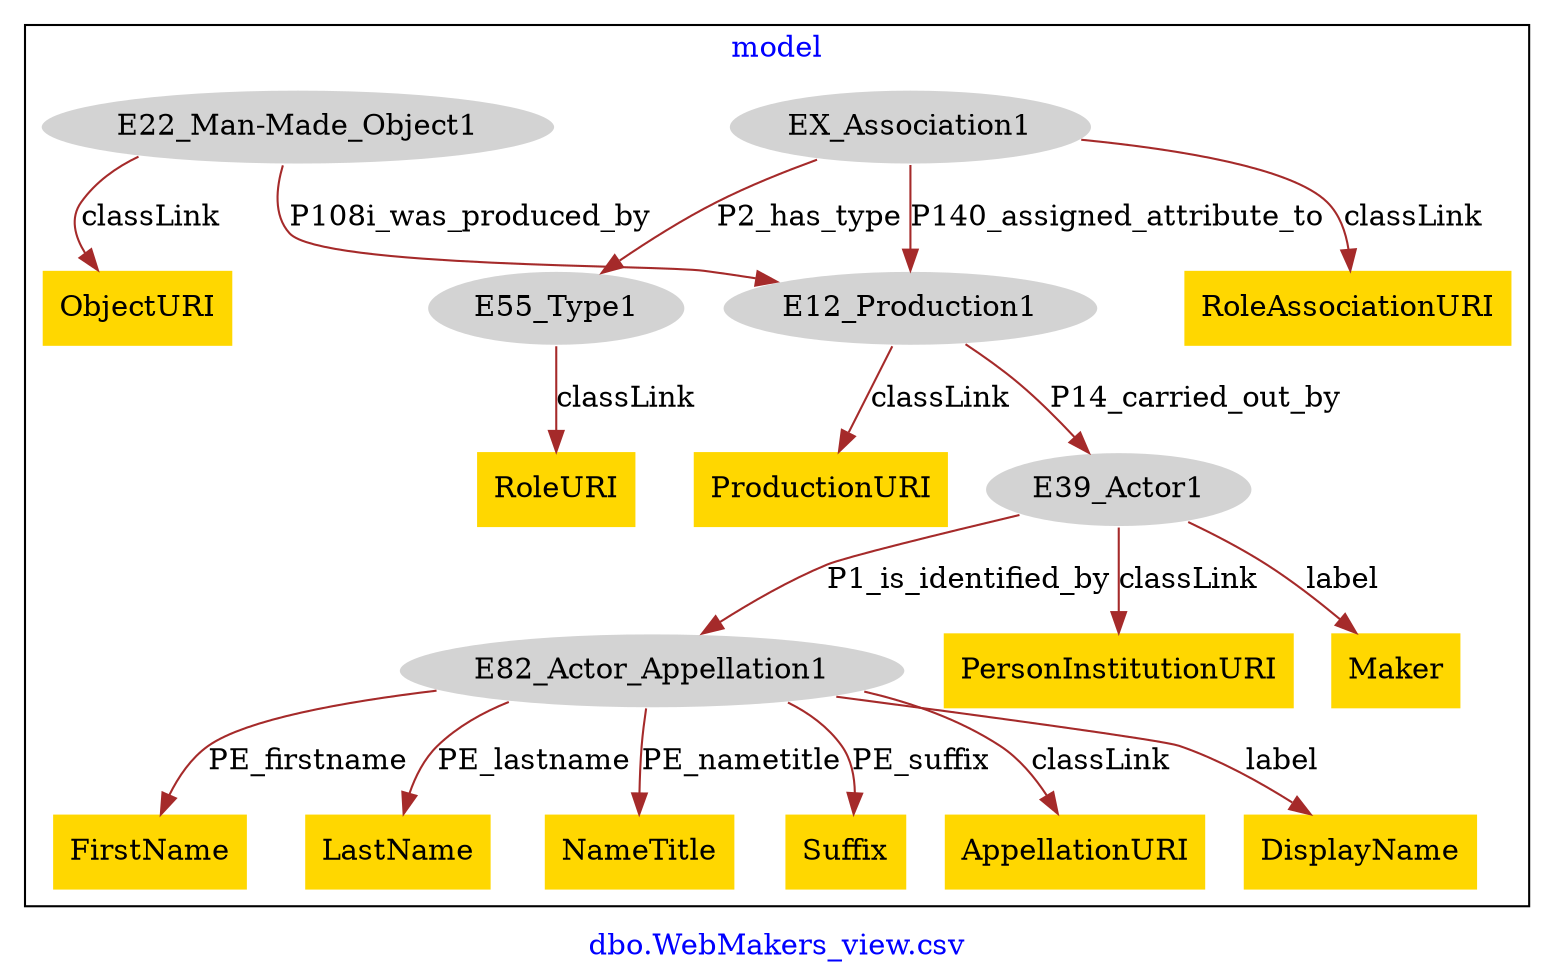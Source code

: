 digraph n0 {
fontcolor="blue"
remincross="true"
label="dbo.WebMakers_view.csv"
subgraph cluster {
label="model"
n2[style="filled",color="white",fillcolor="lightgray",label="EX_Association1"];
n3[style="filled",color="white",fillcolor="lightgray",label="E12_Production1"];
n4[style="filled",color="white",fillcolor="lightgray",label="E55_Type1"];
n5[shape="plaintext",style="filled",fillcolor="gold",label="RoleAssociationURI"];
n6[style="filled",color="white",fillcolor="lightgray",label="E39_Actor1"];
n7[shape="plaintext",style="filled",fillcolor="gold",label="ProductionURI"];
n8[style="filled",color="white",fillcolor="lightgray",label="E22_Man-Made_Object1"];
n9[shape="plaintext",style="filled",fillcolor="gold",label="ObjectURI"];
n10[style="filled",color="white",fillcolor="lightgray",label="E82_Actor_Appellation1"];
n11[shape="plaintext",style="filled",fillcolor="gold",label="PersonInstitutionURI"];
n12[shape="plaintext",style="filled",fillcolor="gold",label="Maker"];
n13[shape="plaintext",style="filled",fillcolor="gold",label="RoleURI"];
n14[shape="plaintext",style="filled",fillcolor="gold",label="FirstName"];
n15[shape="plaintext",style="filled",fillcolor="gold",label="LastName"];
n16[shape="plaintext",style="filled",fillcolor="gold",label="NameTitle"];
n17[shape="plaintext",style="filled",fillcolor="gold",label="Suffix"];
n18[shape="plaintext",style="filled",fillcolor="gold",label="AppellationURI"];
n19[shape="plaintext",style="filled",fillcolor="gold",label="DisplayName"];
}
n2 -> n3[color="brown",fontcolor="black",label="P140_assigned_attribute_to"]
n2 -> n4[color="brown",fontcolor="black",label="P2_has_type"]
n2 -> n5[color="brown",fontcolor="black",label="classLink"]
n3 -> n6[color="brown",fontcolor="black",label="P14_carried_out_by"]
n3 -> n7[color="brown",fontcolor="black",label="classLink"]
n8 -> n3[color="brown",fontcolor="black",label="P108i_was_produced_by"]
n8 -> n9[color="brown",fontcolor="black",label="classLink"]
n6 -> n10[color="brown",fontcolor="black",label="P1_is_identified_by"]
n6 -> n11[color="brown",fontcolor="black",label="classLink"]
n6 -> n12[color="brown",fontcolor="black",label="label"]
n4 -> n13[color="brown",fontcolor="black",label="classLink"]
n10 -> n14[color="brown",fontcolor="black",label="PE_firstname"]
n10 -> n15[color="brown",fontcolor="black",label="PE_lastname"]
n10 -> n16[color="brown",fontcolor="black",label="PE_nametitle"]
n10 -> n17[color="brown",fontcolor="black",label="PE_suffix"]
n10 -> n18[color="brown",fontcolor="black",label="classLink"]
n10 -> n19[color="brown",fontcolor="black",label="label"]
}
